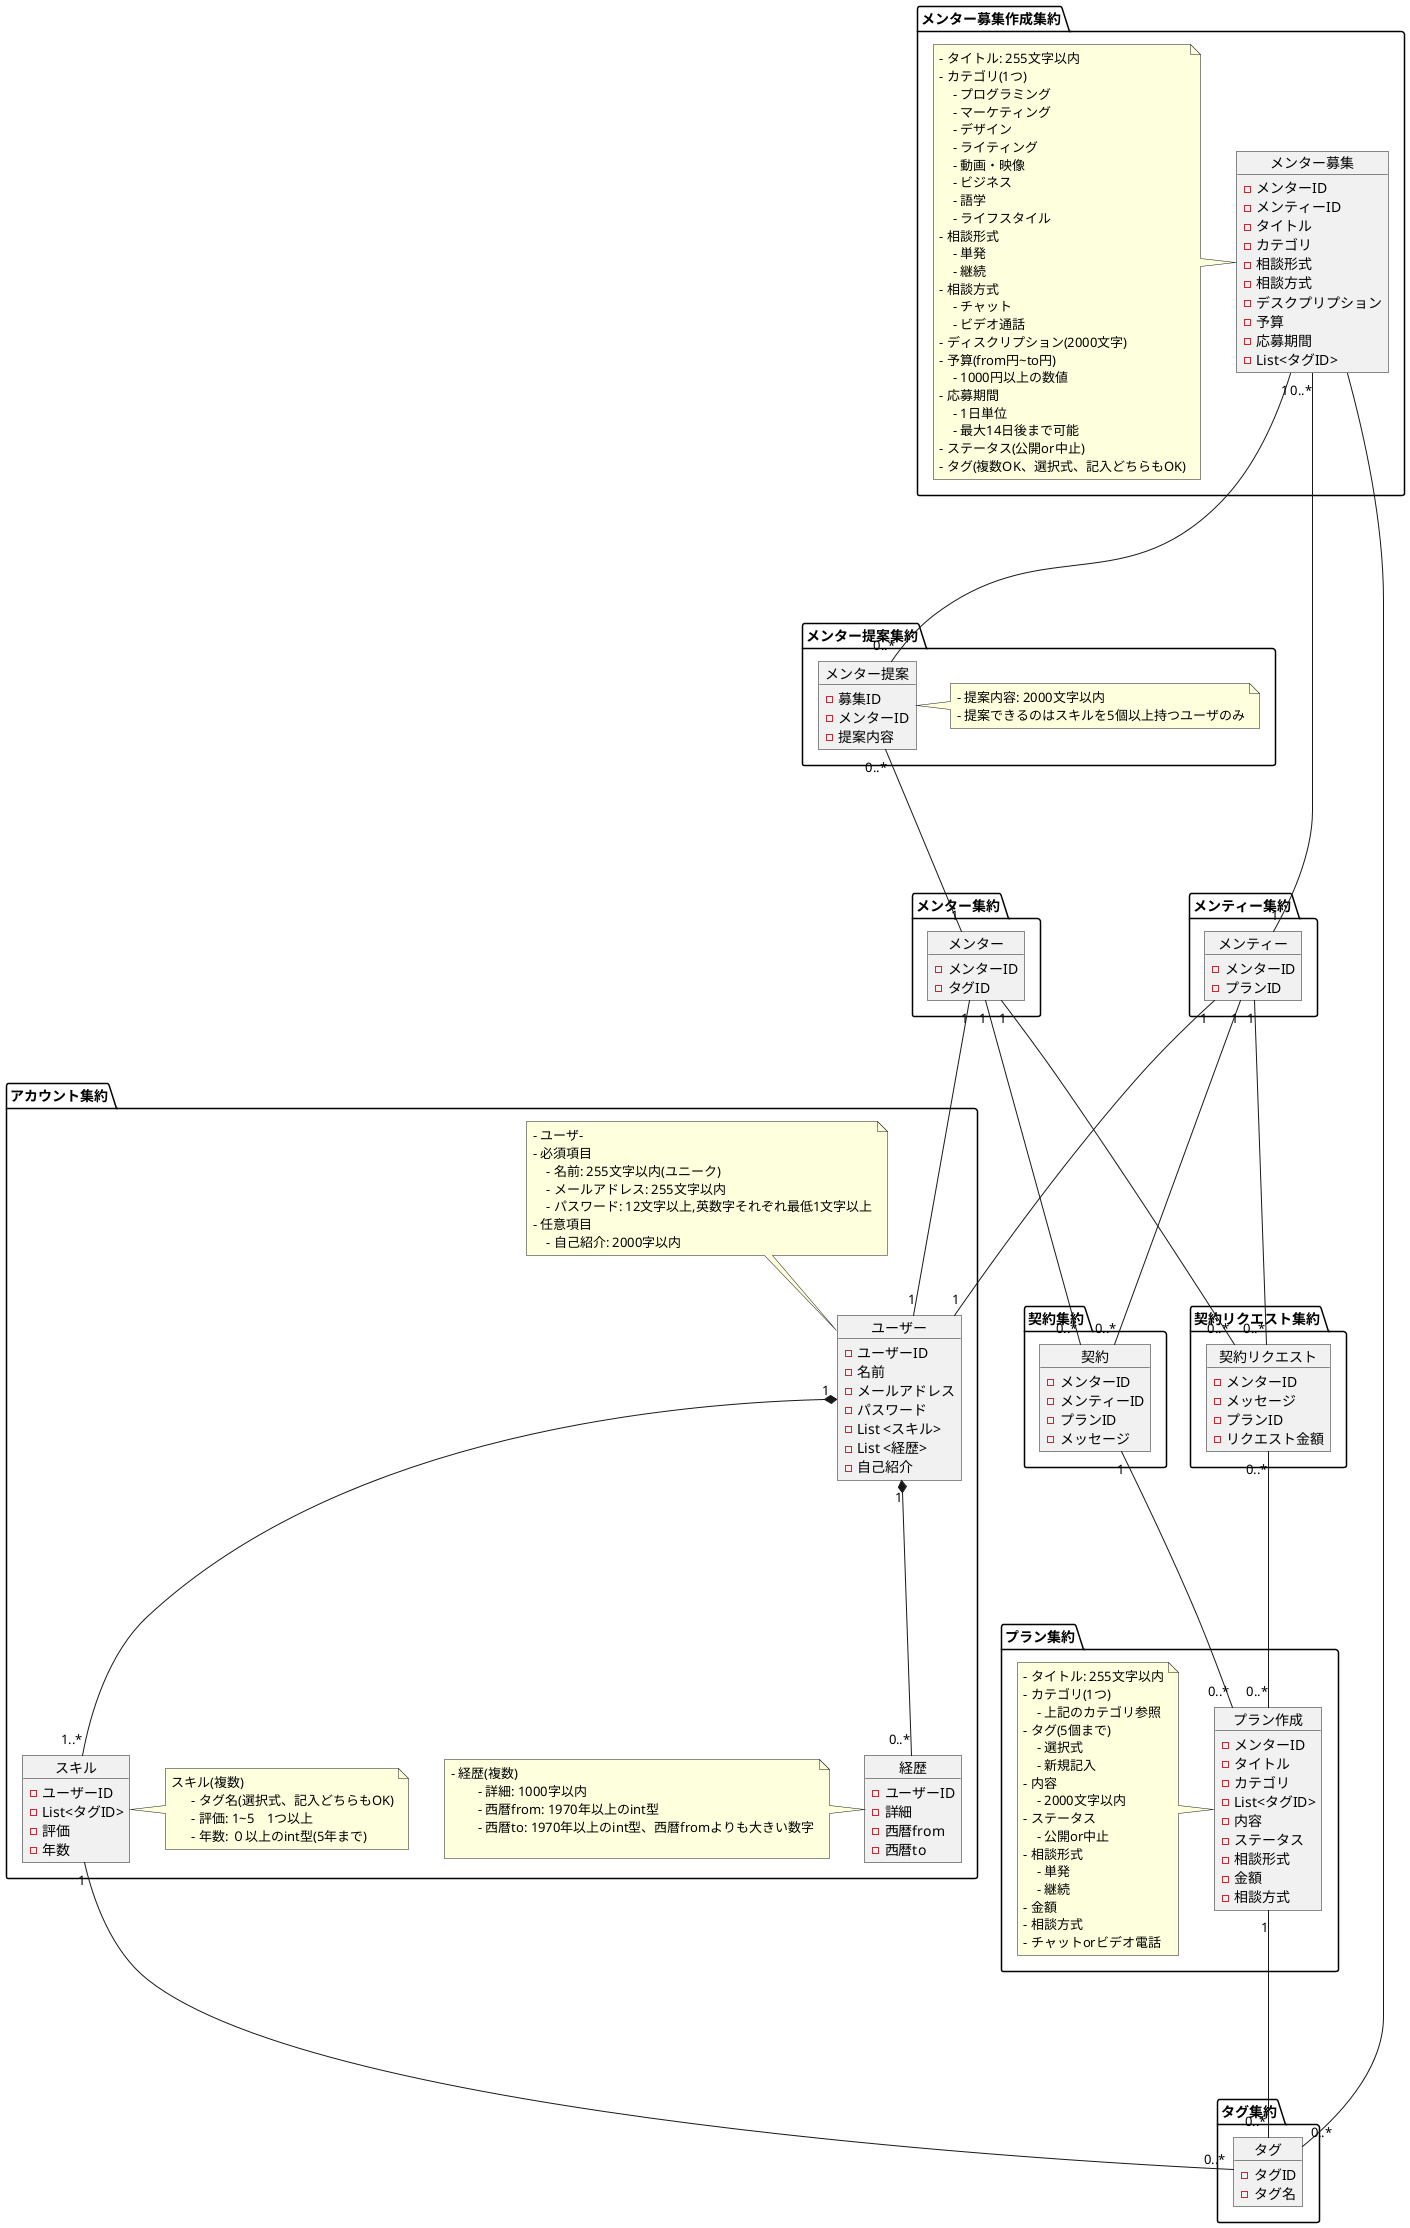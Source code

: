 @startuml

package アカウント集約{
    object ユーザー{
        - ユーザーID
        - 名前
        - メールアドレス
        - パスワード
        - List <スキル>
        - List <経歴>
        - 自己紹介
    }
    object 経歴{
        - ユーザーID
        - 詳細
        - 西暦from
        - 西暦to

    }
    object スキル{
        - ユーザーID
        - List<タグID>
        - 評価
        - 年数
    }
    note top of ユーザー
        - ユーザ-
        - 必須項目
            - 名前: 255文字以内(ユニーク)
            - メールアドレス: 255文字以内
            - パスワード: 12文字以上,英数字それぞれ最低1文字以上
        - 任意項目
            - 自己紹介: 2000字以内
end note
note left of 経歴
- 経歴(複数)
        - 詳細: 1000字以内
        - 西暦from: 1970年以上のint型
        - 西暦to: 1970年以上のint型、西暦fromよりも大きい数字

end note
note right of スキル
  スキル(複数)
        - タグ名(選択式、記入どちらもOK)
        - 評価: 1~5　1つ以上
        - 年数: ０以上のint型(5年まで)
end note
}
package メンター集約{
    object メンター{
        - メンターID
        - タグID
    }
}
package メンティー集約{
    object メンティー{
        - メンターID
        - プランID
    }
}

package タグ集約{
    object タグ{
        - タグID
        - タグ名
    }
}
package メンター募集作成集約{
    object メンター募集{
        - メンターID
        - メンティーID
        - タイトル
        - カテゴリ
        - 相談形式
        - 相談方式
        - デスクプリプション
        - 予算
        - 応募期間
        - List<タグID>
    }
    note left of メンター募集
        - タイトル: 255文字以内
        - カテゴリ(1つ)
            - プログラミング
            - マーケティング
            - デザイン
            - ライティング
            - 動画・映像
            - ビジネス
            - 語学
            - ライフスタイル
        - 相談形式
            - 単発
            - 継続
        - 相談方式
            - チャット
            - ビデオ通話
        - ディスクリプション(2000文字)
        - 予算(from円~to円)
            - 1000円以上の数値
        - 応募期間
            - 1日単位
            - 最大14日後まで可能
        - ステータス(公開or中止)
        - タグ(複数OK、選択式、記入どちらもOK)
    end note
}

package メンター提案集約{
    object メンター提案{
        - 募集ID
        - メンターID
        - 提案内容
    }
    note right of メンター提案
        - 提案内容: 2000文字以内
        - 提案できるのはスキルを5個以上持つユーザのみ
    end note

}

package プラン集約{
    object プラン作成{
        - メンターID
        - タイトル
        - カテゴリ
        - List<タグID>
        - 内容
        - ステータス
        - 相談形式
        - 金額
        - 相談方式
    }
    note left of プラン作成
        - タイトル: 255文字以内
        - カテゴリ(1つ)
            - 上記のカテゴリ参照
        - タグ(5個まで)
            - 選択式
            - 新規記入
        - 内容
            - 2000文字以内
        - ステータス
            - 公開or中止
        - 相談形式
            - 単発
            - 継続
        - 金額
        - 相談方式
        - チャットorビデオ電話
    end note
}
package 契約リクエスト集約{
    object 契約リクエスト{
            - メンターID
            - メッセージ
            - プランID
            - リクエスト金額
        }
}
package 契約集約{
    object 契約{
        - メンターID
        - メンティーID
        - プランID
        - メッセージ
    }
}

メンター募集 ---- "0..*" タグ
メンター募集 "0..*"----"1" メンティー
メンター募集 "1" ---- "0..*" メンター提案
メンター提案 "0..*" ---- "1" メンター
契約 "1" ---- "0..*"プラン作成
契約リクエスト "0..*" ---- "0..*"プラン作成
スキル "1" ---- "0..*" タグ
プラン作成"1" ---- "0..*"タグ
メンター "1" ---- "0..*"契約リクエスト
メンター "1" ----"0..*"  契約
メンター "1"  ----  "1"  ユーザー
メンティー "1" ---- "0..*"契約リクエスト
メンティー "1" ---- "0..*" 契約
メンティー "1"  --- "1" ユーザー
ユーザー "1" *---- "0..*" 経歴
ユーザー "1" *---- "1..*" スキル

@enduml
